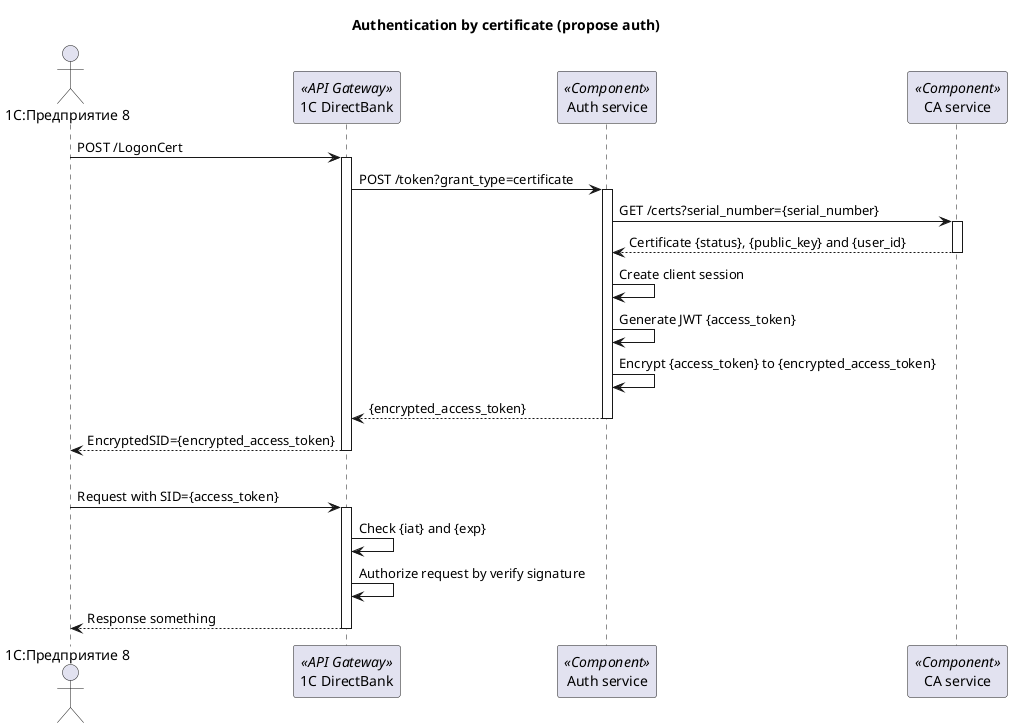 @startuml 1c-directbank-proposal-cryptopro-cert-auth-sequence

actor "1C:Предприятие 8" as 1CERP
participant "1C DirectBank" as 1CDirect <<API Gateway>>
participant "Auth service" as AutheService <<Component>>
participant "CA service" as CAService <<Component>>

title Authentication by certificate (propose auth)

1CERP -> 1CDirect: POST /LogonCert
activate 1CDirect

1CDirect -> AutheService: POST /token?grant_type=certificate
activate AutheService

AutheService -> CAService: GET /certs?serial_number={serial_number}
activate CAService

return Certificate {status}, {public_key} and {user_id}

AutheService -> AutheService: Create client session

AutheService -> AutheService: Generate JWT {access_token}

AutheService -> AutheService: Encrypt {access_token} to {encrypted_access_token}

return {encrypted_access_token}

return EncryptedSID={encrypted_access_token}

|||

1CERP -> 1CDirect: Request with SID={access_token}
activate 1CDirect

1CDirect -> 1CDirect: Check {iat} and {exp}
1CDirect -> 1CDirect: Authorize request by verify signature

return Response something

@enduml